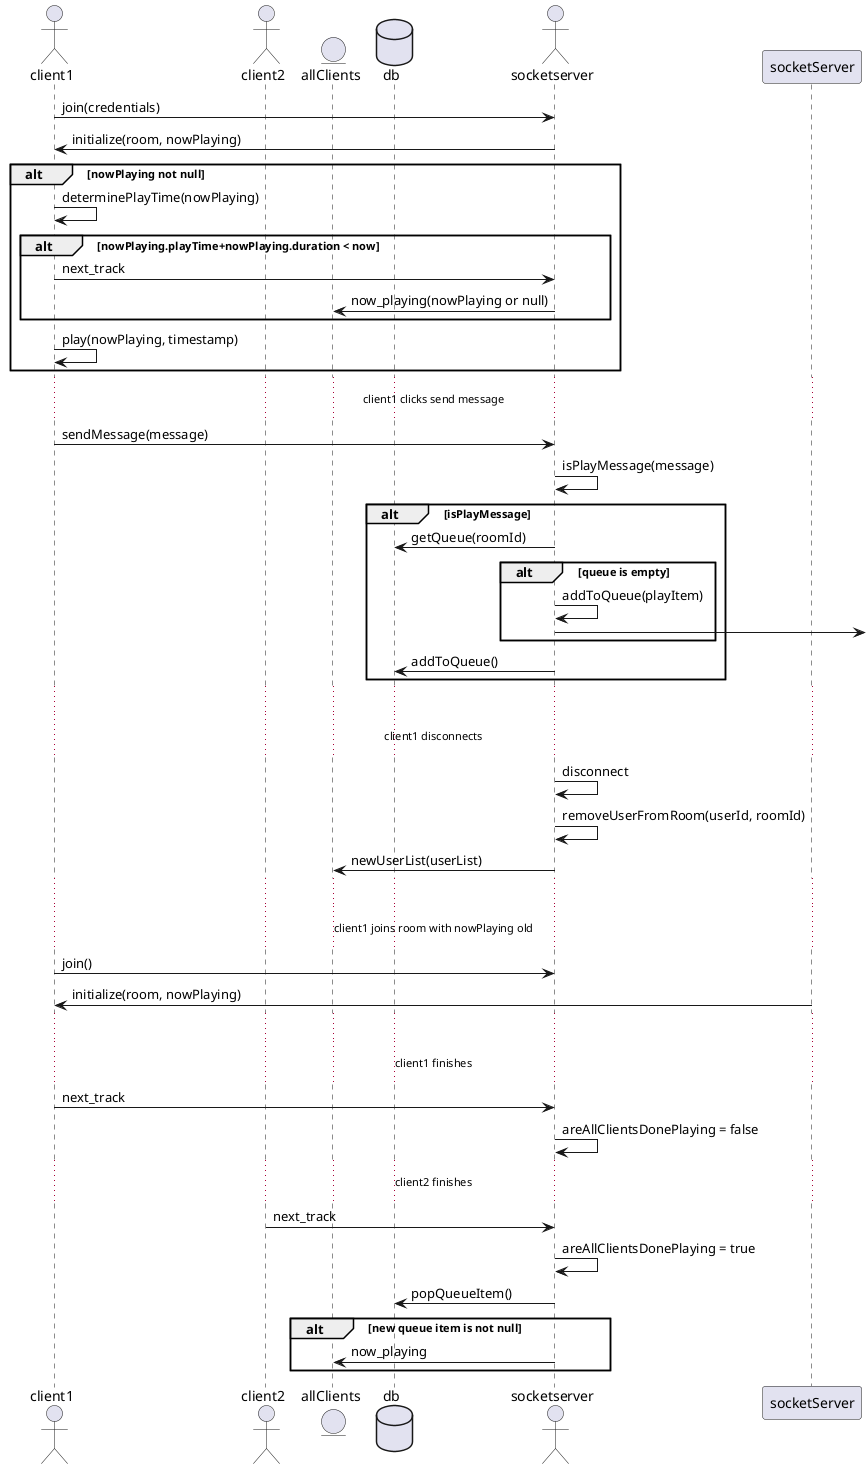 @startuml web socket flow
actor client1
actor client2
entity allClients
database db
actor socketserver

client1->socketserver: join(credentials)
socketserver->client1: initialize(room, nowPlaying)

alt nowPlaying not null
client1->client1: determinePlayTime(nowPlaying)
alt nowPlaying.playTime+nowPlaying.duration < now
client1->socketserver: next_track
socketserver->allClients: now_playing(nowPlaying or null)
end
client1->client1: play(nowPlaying, timestamp)
end

... client1 clicks send message ...
client1->socketserver: sendMessage(message)
socketserver->socketserver: isPlayMessage(message)
alt isPlayMessage
socketserver->db: getQueue(roomId)
alt queue is empty
socketserver->socketserver: addToQueue(playItem)
socketserver->
end
socketserver->db: addToQueue()

end

...

... client1 disconnects ...
socketserver->socketserver: disconnect
socketserver->socketserver: removeUserFromRoom(userId, roomId)
socketserver->allClients: newUserList(userList)
...


... client1 joins room with nowPlaying old ...
client1->socketserver: join()
socketServer->client1: initialize(room, nowPlaying)
...

... client1 finishes ...
client1->socketserver: next_track
socketserver->socketserver: areAllClientsDonePlaying = false
... client2 finishes ...
client2->socketserver: next_track
socketserver->socketserver: areAllClientsDonePlaying = true
socketserver->db: popQueueItem()
alt new queue item is not null
socketserver->allClients: now_playing
end


@enduml